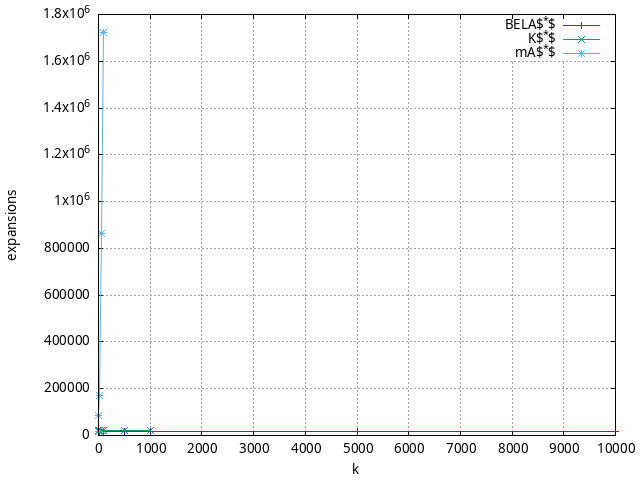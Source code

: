 #!/usr/bin/gnuplot
# -*- coding: utf-8 -*-
#
# results/maps/octile/20/random512-20.heuristic.octile.expansions.gnuplot
#
# Started on 04/02/2024 19:56:35
# Author: Carlos Linares López
set grid
set xlabel "k"
set ylabel "expansions"

set terminal png enhanced font "Ariel,10"
set output 'random512-20.heuristic.octile.expansions.png'

plot "-" title "BELA$^*$"      with linesp, "-" title "K$^*$"      with linesp, "-" title "mA$^*$"      with linesp

	1 17294.59
	5 17294.59
	10 17294.59
	50 17294.59
	100 17294.59
	500 17294.59
	1000 17294.59
	5000 17294.59
	10000 17294.59
end
	1 17348.07
	5 19556.95
	10 20176.09
	50 20868.4
	100 21210.73
	500 21396.82
	1000 21418.56
end
	1 17294.59
	5 86273.1
	10 172467.35
	50 862191.12
	100 1724099.18
end
